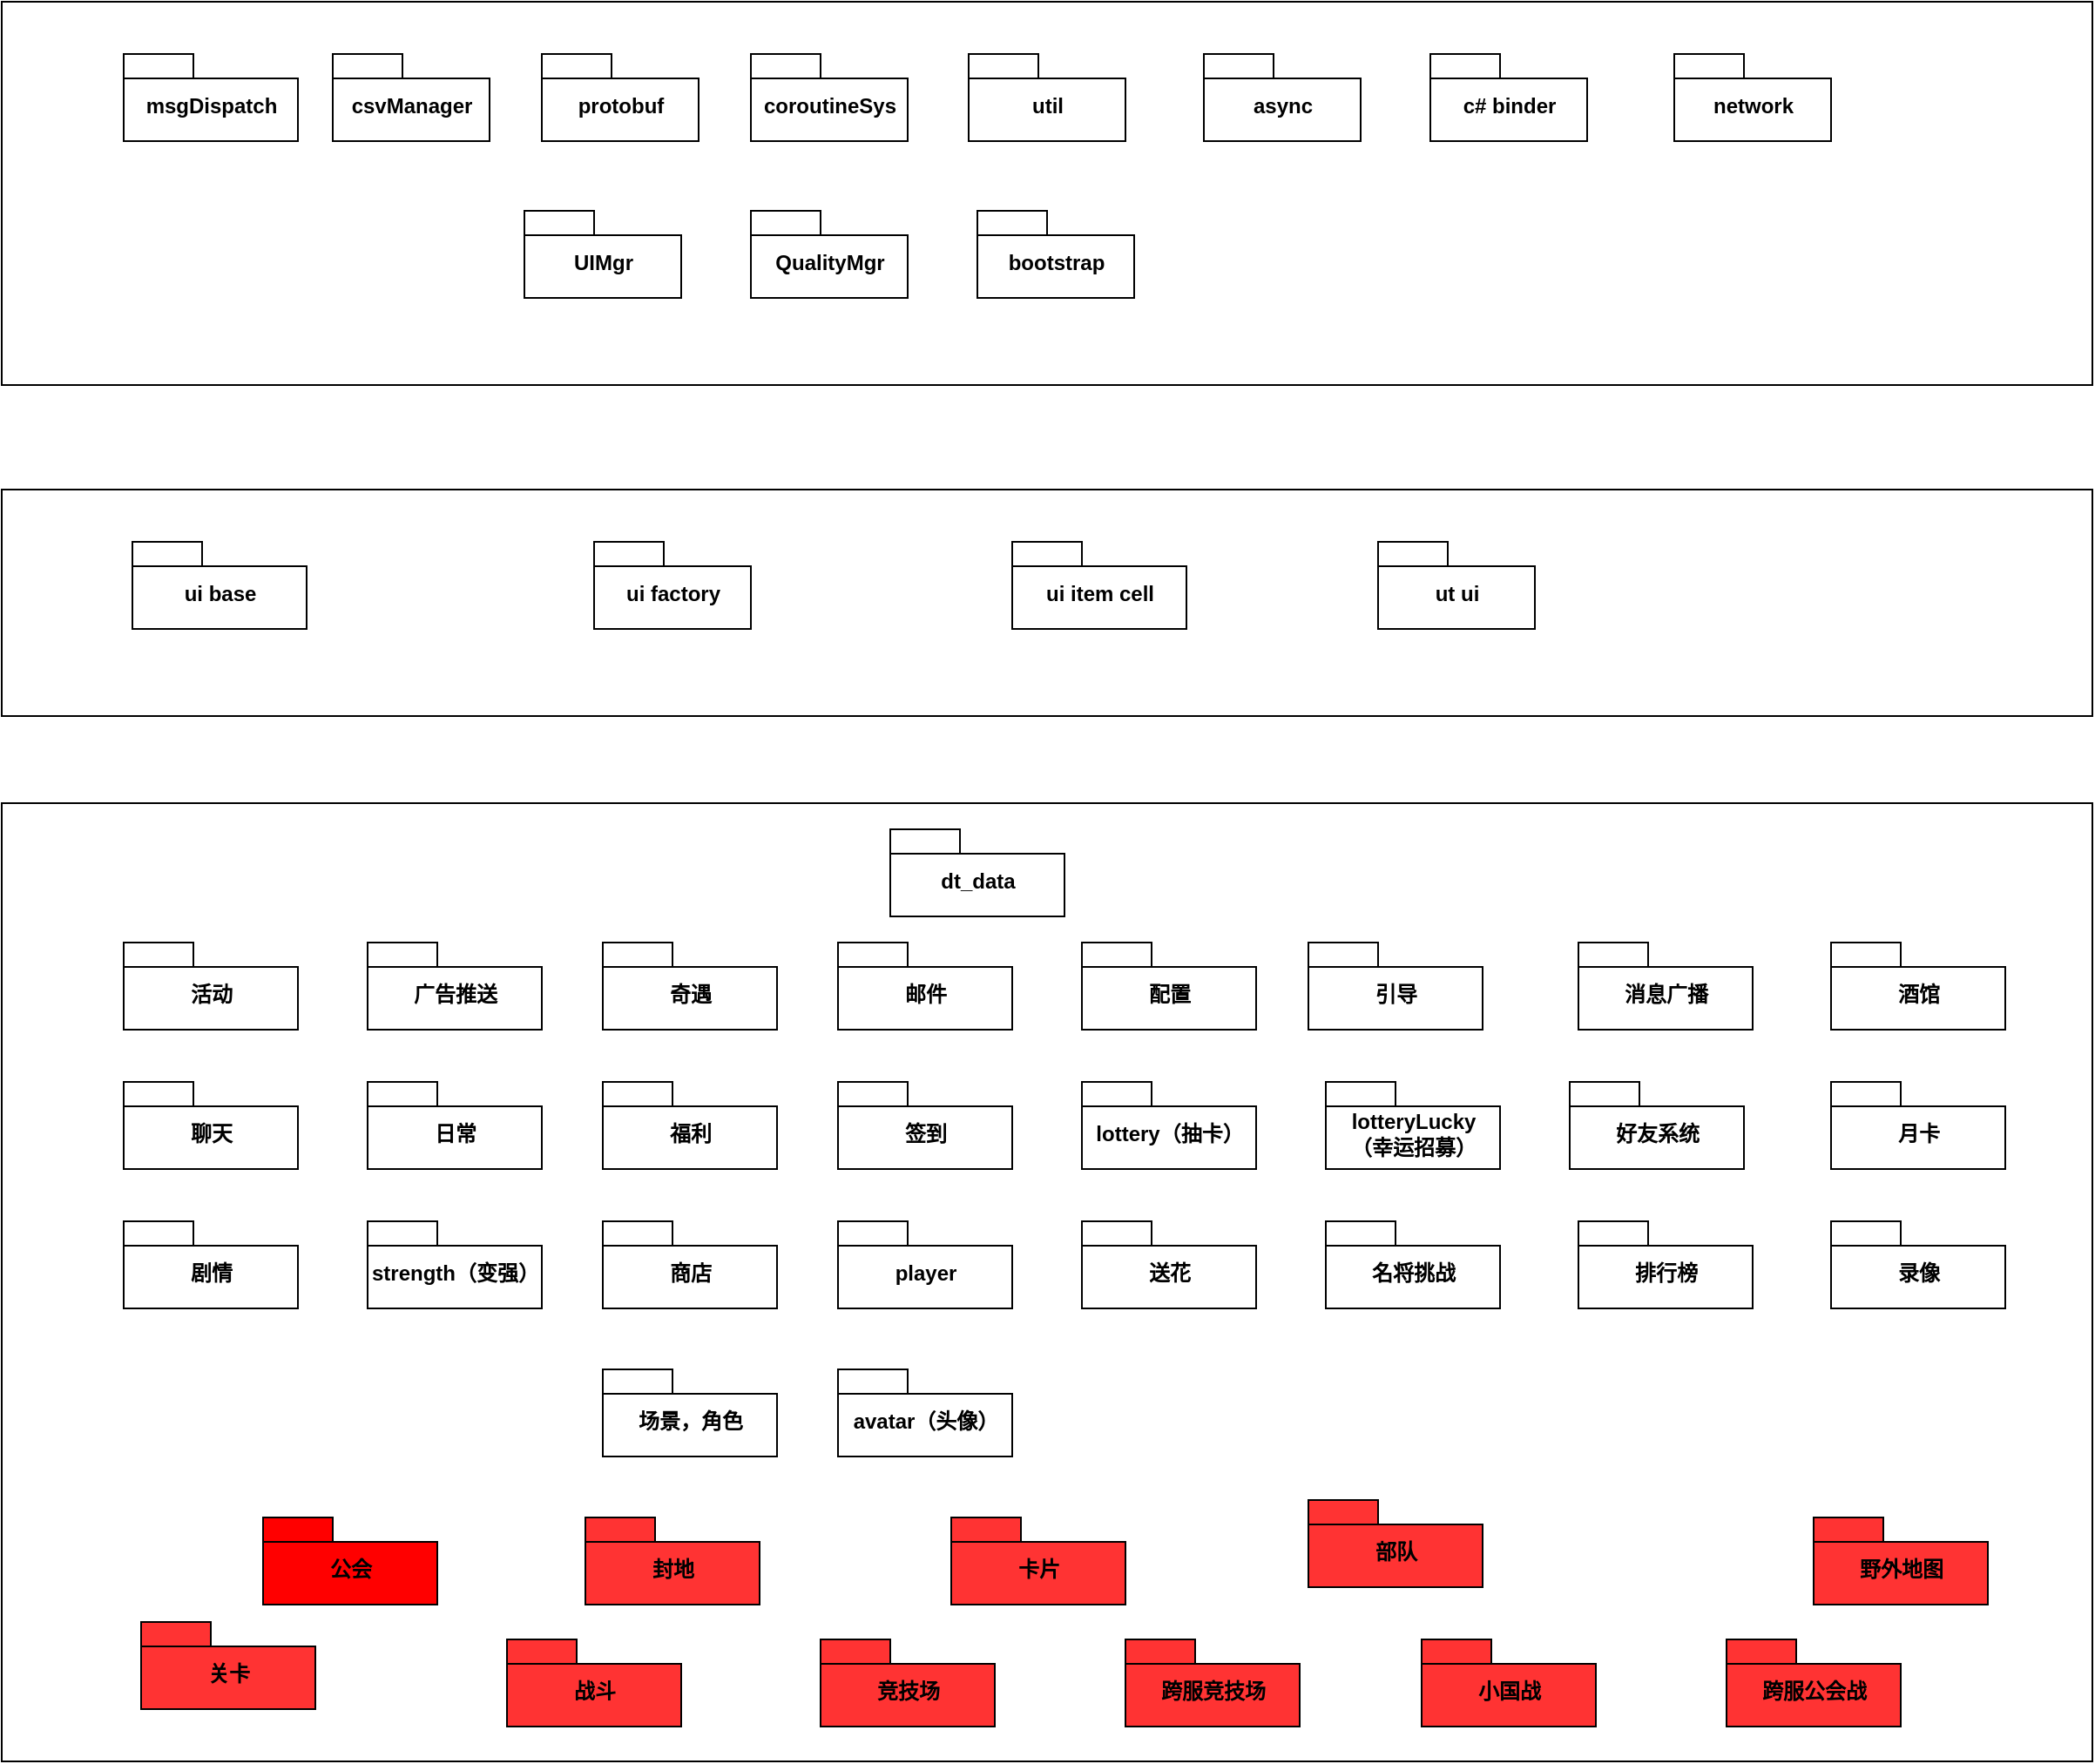 <mxfile version="10.6.9" type="github"><diagram id="sm2qS4YOltwAFcUv_LiI" name="Page-1"><mxGraphModel dx="1394" dy="796" grid="1" gridSize="10" guides="1" tooltips="1" connect="1" arrows="1" fold="1" page="1" pageScale="1" pageWidth="1100" pageHeight="850" math="0" shadow="0"><root><mxCell id="0"/><mxCell id="1" parent="0"/><mxCell id="aeJJBFS_MYMTeNOkO-Ge-1" value="" style="rounded=0;whiteSpace=wrap;html=1;" vertex="1" parent="1"><mxGeometry x="20" y="20" width="1200" height="220" as="geometry"/></mxCell><mxCell id="aeJJBFS_MYMTeNOkO-Ge-2" value="msgDispatch" style="shape=folder;fontStyle=1;spacingTop=10;tabWidth=40;tabHeight=14;tabPosition=left;html=1;" vertex="1" parent="1"><mxGeometry x="90" y="50" width="100" height="50" as="geometry"/></mxCell><mxCell id="aeJJBFS_MYMTeNOkO-Ge-3" value="csvManager" style="shape=folder;fontStyle=1;spacingTop=10;tabWidth=40;tabHeight=14;tabPosition=left;html=1;" vertex="1" parent="1"><mxGeometry x="210" y="50" width="90" height="50" as="geometry"/></mxCell><mxCell id="aeJJBFS_MYMTeNOkO-Ge-4" value="protobuf" style="shape=folder;fontStyle=1;spacingTop=10;tabWidth=40;tabHeight=14;tabPosition=left;html=1;" vertex="1" parent="1"><mxGeometry x="330" y="50" width="90" height="50" as="geometry"/></mxCell><mxCell id="aeJJBFS_MYMTeNOkO-Ge-5" value="bootstrap" style="shape=folder;fontStyle=1;spacingTop=10;tabWidth=40;tabHeight=14;tabPosition=left;html=1;" vertex="1" parent="1"><mxGeometry x="580" y="140" width="90" height="50" as="geometry"/></mxCell><mxCell id="aeJJBFS_MYMTeNOkO-Ge-6" value="coroutineSys" style="shape=folder;fontStyle=1;spacingTop=10;tabWidth=40;tabHeight=14;tabPosition=left;html=1;" vertex="1" parent="1"><mxGeometry x="450" y="50" width="90" height="50" as="geometry"/></mxCell><mxCell id="aeJJBFS_MYMTeNOkO-Ge-7" value="util" style="shape=folder;fontStyle=1;spacingTop=10;tabWidth=40;tabHeight=14;tabPosition=left;html=1;" vertex="1" parent="1"><mxGeometry x="575" y="50" width="90" height="50" as="geometry"/></mxCell><mxCell id="aeJJBFS_MYMTeNOkO-Ge-8" value="QualityMgr" style="shape=folder;fontStyle=1;spacingTop=10;tabWidth=40;tabHeight=14;tabPosition=left;html=1;" vertex="1" parent="1"><mxGeometry x="450" y="140" width="90" height="50" as="geometry"/></mxCell><mxCell id="aeJJBFS_MYMTeNOkO-Ge-9" value="UIMgr" style="shape=folder;fontStyle=1;spacingTop=10;tabWidth=40;tabHeight=14;tabPosition=left;html=1;" vertex="1" parent="1"><mxGeometry x="320" y="140" width="90" height="50" as="geometry"/></mxCell><mxCell id="aeJJBFS_MYMTeNOkO-Ge-10" value="async" style="shape=folder;fontStyle=1;spacingTop=10;tabWidth=40;tabHeight=14;tabPosition=left;html=1;" vertex="1" parent="1"><mxGeometry x="710" y="50" width="90" height="50" as="geometry"/></mxCell><mxCell id="aeJJBFS_MYMTeNOkO-Ge-11" value="c# binder" style="shape=folder;fontStyle=1;spacingTop=10;tabWidth=40;tabHeight=14;tabPosition=left;html=1;" vertex="1" parent="1"><mxGeometry x="840" y="50" width="90" height="50" as="geometry"/></mxCell><mxCell id="aeJJBFS_MYMTeNOkO-Ge-12" value="" style="rounded=0;whiteSpace=wrap;html=1;" vertex="1" parent="1"><mxGeometry x="20" y="300" width="1200" height="130" as="geometry"/></mxCell><mxCell id="aeJJBFS_MYMTeNOkO-Ge-13" value="ui base" style="shape=folder;fontStyle=1;spacingTop=10;tabWidth=40;tabHeight=14;tabPosition=left;html=1;" vertex="1" parent="1"><mxGeometry x="95" y="330" width="100" height="50" as="geometry"/></mxCell><mxCell id="aeJJBFS_MYMTeNOkO-Ge-14" value="ui factory" style="shape=folder;fontStyle=1;spacingTop=10;tabWidth=40;tabHeight=14;tabPosition=left;html=1;" vertex="1" parent="1"><mxGeometry x="360" y="330" width="90" height="50" as="geometry"/></mxCell><mxCell id="aeJJBFS_MYMTeNOkO-Ge-15" value="ut ui" style="shape=folder;fontStyle=1;spacingTop=10;tabWidth=40;tabHeight=14;tabPosition=left;html=1;" vertex="1" parent="1"><mxGeometry x="810" y="330" width="90" height="50" as="geometry"/></mxCell><mxCell id="aeJJBFS_MYMTeNOkO-Ge-23" value="network" style="shape=folder;fontStyle=1;spacingTop=10;tabWidth=40;tabHeight=14;tabPosition=left;html=1;" vertex="1" parent="1"><mxGeometry x="980" y="50" width="90" height="50" as="geometry"/></mxCell><mxCell id="aeJJBFS_MYMTeNOkO-Ge-24" value="ui item cell" style="shape=folder;fontStyle=1;spacingTop=10;tabWidth=40;tabHeight=14;tabPosition=left;html=1;" vertex="1" parent="1"><mxGeometry x="600" y="330" width="100" height="50" as="geometry"/></mxCell><mxCell id="aeJJBFS_MYMTeNOkO-Ge-25" value="" style="rounded=0;whiteSpace=wrap;html=1;" vertex="1" parent="1"><mxGeometry x="20" y="480" width="1200" height="550" as="geometry"/></mxCell><mxCell id="aeJJBFS_MYMTeNOkO-Ge-26" value="dt_data&lt;br&gt;" style="shape=folder;fontStyle=1;spacingTop=10;tabWidth=40;tabHeight=14;tabPosition=left;html=1;" vertex="1" parent="1"><mxGeometry x="530" y="495" width="100" height="50" as="geometry"/></mxCell><mxCell id="aeJJBFS_MYMTeNOkO-Ge-30" value="活动&lt;br&gt;" style="shape=folder;fontStyle=1;spacingTop=10;tabWidth=40;tabHeight=14;tabPosition=left;html=1;" vertex="1" parent="1"><mxGeometry x="90" y="560" width="100" height="50" as="geometry"/></mxCell><mxCell id="aeJJBFS_MYMTeNOkO-Ge-31" value="广告推送" style="shape=folder;fontStyle=1;spacingTop=10;tabWidth=40;tabHeight=14;tabPosition=left;html=1;" vertex="1" parent="1"><mxGeometry x="230" y="560" width="100" height="50" as="geometry"/></mxCell><mxCell id="aeJJBFS_MYMTeNOkO-Ge-32" value="奇遇" style="shape=folder;fontStyle=1;spacingTop=10;tabWidth=40;tabHeight=14;tabPosition=left;html=1;" vertex="1" parent="1"><mxGeometry x="365" y="560" width="100" height="50" as="geometry"/></mxCell><mxCell id="aeJJBFS_MYMTeNOkO-Ge-33" value="邮件" style="shape=folder;fontStyle=1;spacingTop=10;tabWidth=40;tabHeight=14;tabPosition=left;html=1;" vertex="1" parent="1"><mxGeometry x="500" y="560" width="100" height="50" as="geometry"/></mxCell><mxCell id="aeJJBFS_MYMTeNOkO-Ge-34" value="配置" style="shape=folder;fontStyle=1;spacingTop=10;tabWidth=40;tabHeight=14;tabPosition=left;html=1;" vertex="1" parent="1"><mxGeometry x="640" y="560" width="100" height="50" as="geometry"/></mxCell><mxCell id="aeJJBFS_MYMTeNOkO-Ge-35" value="avatar（头像）" style="shape=folder;fontStyle=1;spacingTop=10;tabWidth=40;tabHeight=14;tabPosition=left;html=1;" vertex="1" parent="1"><mxGeometry x="500" y="805" width="100" height="50" as="geometry"/></mxCell><mxCell id="aeJJBFS_MYMTeNOkO-Ge-36" value="战斗" style="shape=folder;fontStyle=1;spacingTop=10;tabWidth=40;tabHeight=14;tabPosition=left;html=1;fillColor=#FF3333;" vertex="1" parent="1"><mxGeometry x="310" y="960" width="100" height="50" as="geometry"/></mxCell><mxCell id="aeJJBFS_MYMTeNOkO-Ge-37" value="消息广播" style="shape=folder;fontStyle=1;spacingTop=10;tabWidth=40;tabHeight=14;tabPosition=left;html=1;" vertex="1" parent="1"><mxGeometry x="925" y="560" width="100" height="50" as="geometry"/></mxCell><mxCell id="aeJJBFS_MYMTeNOkO-Ge-38" value="部队" style="shape=folder;fontStyle=1;spacingTop=10;tabWidth=40;tabHeight=14;tabPosition=left;html=1;fillColor=#FF3333;" vertex="1" parent="1"><mxGeometry x="770" y="880" width="100" height="50" as="geometry"/></mxCell><mxCell id="aeJJBFS_MYMTeNOkO-Ge-39" value="卡片" style="shape=folder;fontStyle=1;spacingTop=10;tabWidth=40;tabHeight=14;tabPosition=left;html=1;fillColor=#FF3333;" vertex="1" parent="1"><mxGeometry x="565" y="890" width="100" height="50" as="geometry"/></mxCell><mxCell id="aeJJBFS_MYMTeNOkO-Ge-40" value="聊天" style="shape=folder;fontStyle=1;spacingTop=10;tabWidth=40;tabHeight=14;tabPosition=left;html=1;" vertex="1" parent="1"><mxGeometry x="90" y="640" width="100" height="50" as="geometry"/></mxCell><mxCell id="aeJJBFS_MYMTeNOkO-Ge-41" value="日常" style="shape=folder;fontStyle=1;spacingTop=10;tabWidth=40;tabHeight=14;tabPosition=left;html=1;" vertex="1" parent="1"><mxGeometry x="230" y="640" width="100" height="50" as="geometry"/></mxCell><mxCell id="aeJJBFS_MYMTeNOkO-Ge-42" value="福利" style="shape=folder;fontStyle=1;spacingTop=10;tabWidth=40;tabHeight=14;tabPosition=left;html=1;" vertex="1" parent="1"><mxGeometry x="365" y="640" width="100" height="50" as="geometry"/></mxCell><mxCell id="aeJJBFS_MYMTeNOkO-Ge-43" value="签到" style="shape=folder;fontStyle=1;spacingTop=10;tabWidth=40;tabHeight=14;tabPosition=left;html=1;" vertex="1" parent="1"><mxGeometry x="500" y="640" width="100" height="50" as="geometry"/></mxCell><mxCell id="aeJJBFS_MYMTeNOkO-Ge-44" value="lottery（抽卡）" style="shape=folder;fontStyle=1;spacingTop=10;tabWidth=40;tabHeight=14;tabPosition=left;html=1;" vertex="1" parent="1"><mxGeometry x="640" y="640" width="100" height="50" as="geometry"/></mxCell><mxCell id="aeJJBFS_MYMTeNOkO-Ge-45" value="lotteryLucky&lt;br&gt;（幸运招募）" style="shape=folder;fontStyle=1;spacingTop=10;tabWidth=40;tabHeight=14;tabPosition=left;html=1;" vertex="1" parent="1"><mxGeometry x="780" y="640" width="100" height="50" as="geometry"/></mxCell><mxCell id="aeJJBFS_MYMTeNOkO-Ge-46" value="关卡" style="shape=folder;fontStyle=1;spacingTop=10;tabWidth=40;tabHeight=14;tabPosition=left;html=1;fillColor=#FF3333;" vertex="1" parent="1"><mxGeometry x="100" y="950" width="100" height="50" as="geometry"/></mxCell><mxCell id="aeJJBFS_MYMTeNOkO-Ge-47" value="月卡" style="shape=folder;fontStyle=1;spacingTop=10;tabWidth=40;tabHeight=14;tabPosition=left;html=1;" vertex="1" parent="1"><mxGeometry x="1070" y="640" width="100" height="50" as="geometry"/></mxCell><mxCell id="aeJJBFS_MYMTeNOkO-Ge-48" value="公会" style="shape=folder;fontStyle=1;spacingTop=10;tabWidth=40;tabHeight=14;tabPosition=left;html=1;fillColor=#FF0000;" vertex="1" parent="1"><mxGeometry x="170" y="890" width="100" height="50" as="geometry"/></mxCell><mxCell id="aeJJBFS_MYMTeNOkO-Ge-49" value="封地" style="shape=folder;fontStyle=1;spacingTop=10;tabWidth=40;tabHeight=14;tabPosition=left;html=1;fillColor=#FF3333;" vertex="1" parent="1"><mxGeometry x="355" y="890" width="100" height="50" as="geometry"/></mxCell><mxCell id="aeJJBFS_MYMTeNOkO-Ge-50" value="好友系统&lt;br&gt;" style="shape=folder;fontStyle=1;spacingTop=10;tabWidth=40;tabHeight=14;tabPosition=left;html=1;" vertex="1" parent="1"><mxGeometry x="920" y="640" width="100" height="50" as="geometry"/></mxCell><mxCell id="aeJJBFS_MYMTeNOkO-Ge-51" value="野外地图" style="shape=folder;fontStyle=1;spacingTop=10;tabWidth=40;tabHeight=14;tabPosition=left;html=1;fillColor=#FF3333;" vertex="1" parent="1"><mxGeometry x="1060" y="890" width="100" height="50" as="geometry"/></mxCell><mxCell id="aeJJBFS_MYMTeNOkO-Ge-52" value="竞技场" style="shape=folder;fontStyle=1;spacingTop=10;tabWidth=40;tabHeight=14;tabPosition=left;html=1;fillColor=#FF3333;" vertex="1" parent="1"><mxGeometry x="490" y="960" width="100" height="50" as="geometry"/></mxCell><mxCell id="aeJJBFS_MYMTeNOkO-Ge-53" value="酒馆" style="shape=folder;fontStyle=1;spacingTop=10;tabWidth=40;tabHeight=14;tabPosition=left;html=1;" vertex="1" parent="1"><mxGeometry x="1070" y="560" width="100" height="50" as="geometry"/></mxCell><mxCell id="aeJJBFS_MYMTeNOkO-Ge-54" value="剧情" style="shape=folder;fontStyle=1;spacingTop=10;tabWidth=40;tabHeight=14;tabPosition=left;html=1;" vertex="1" parent="1"><mxGeometry x="90" y="720" width="100" height="50" as="geometry"/></mxCell><mxCell id="aeJJBFS_MYMTeNOkO-Ge-55" value="strength（变强）" style="shape=folder;fontStyle=1;spacingTop=10;tabWidth=40;tabHeight=14;tabPosition=left;html=1;" vertex="1" parent="1"><mxGeometry x="230" y="720" width="100" height="50" as="geometry"/></mxCell><mxCell id="aeJJBFS_MYMTeNOkO-Ge-56" value="名将挑战" style="shape=folder;fontStyle=1;spacingTop=10;tabWidth=40;tabHeight=14;tabPosition=left;html=1;" vertex="1" parent="1"><mxGeometry x="780" y="720" width="100" height="50" as="geometry"/></mxCell><mxCell id="aeJJBFS_MYMTeNOkO-Ge-57" value="player" style="shape=folder;fontStyle=1;spacingTop=10;tabWidth=40;tabHeight=14;tabPosition=left;html=1;" vertex="1" parent="1"><mxGeometry x="500" y="720" width="100" height="50" as="geometry"/></mxCell><mxCell id="aeJJBFS_MYMTeNOkO-Ge-58" value="送花" style="shape=folder;fontStyle=1;spacingTop=10;tabWidth=40;tabHeight=14;tabPosition=left;html=1;" vertex="1" parent="1"><mxGeometry x="640" y="720" width="100" height="50" as="geometry"/></mxCell><mxCell id="aeJJBFS_MYMTeNOkO-Ge-60" value="引导" style="shape=folder;fontStyle=1;spacingTop=10;tabWidth=40;tabHeight=14;tabPosition=left;html=1;" vertex="1" parent="1"><mxGeometry x="770" y="560" width="100" height="50" as="geometry"/></mxCell><mxCell id="aeJJBFS_MYMTeNOkO-Ge-61" value="商店" style="shape=folder;fontStyle=1;spacingTop=10;tabWidth=40;tabHeight=14;tabPosition=left;html=1;" vertex="1" parent="1"><mxGeometry x="365" y="720" width="100" height="50" as="geometry"/></mxCell><mxCell id="aeJJBFS_MYMTeNOkO-Ge-62" value="排行榜" style="shape=folder;fontStyle=1;spacingTop=10;tabWidth=40;tabHeight=14;tabPosition=left;html=1;" vertex="1" parent="1"><mxGeometry x="925" y="720" width="100" height="50" as="geometry"/></mxCell><mxCell id="aeJJBFS_MYMTeNOkO-Ge-63" value="小国战" style="shape=folder;fontStyle=1;spacingTop=10;tabWidth=40;tabHeight=14;tabPosition=left;html=1;fillColor=#FF3333;" vertex="1" parent="1"><mxGeometry x="835" y="960" width="100" height="50" as="geometry"/></mxCell><mxCell id="aeJJBFS_MYMTeNOkO-Ge-64" value="跨服公会战" style="shape=folder;fontStyle=1;spacingTop=10;tabWidth=40;tabHeight=14;tabPosition=left;html=1;fillColor=#FF3333;" vertex="1" parent="1"><mxGeometry x="1010" y="960" width="100" height="50" as="geometry"/></mxCell><mxCell id="aeJJBFS_MYMTeNOkO-Ge-65" value="录像" style="shape=folder;fontStyle=1;spacingTop=10;tabWidth=40;tabHeight=14;tabPosition=left;html=1;" vertex="1" parent="1"><mxGeometry x="1070" y="720" width="100" height="50" as="geometry"/></mxCell><mxCell id="aeJJBFS_MYMTeNOkO-Ge-66" value="跨服竞技场" style="shape=folder;fontStyle=1;spacingTop=10;tabWidth=40;tabHeight=14;tabPosition=left;html=1;fillColor=#FF3333;" vertex="1" parent="1"><mxGeometry x="665" y="960" width="100" height="50" as="geometry"/></mxCell><mxCell id="aeJJBFS_MYMTeNOkO-Ge-68" value="场景，角色" style="shape=folder;fontStyle=1;spacingTop=10;tabWidth=40;tabHeight=14;tabPosition=left;html=1;" vertex="1" parent="1"><mxGeometry x="365" y="805" width="100" height="50" as="geometry"/></mxCell></root></mxGraphModel></diagram></mxfile>